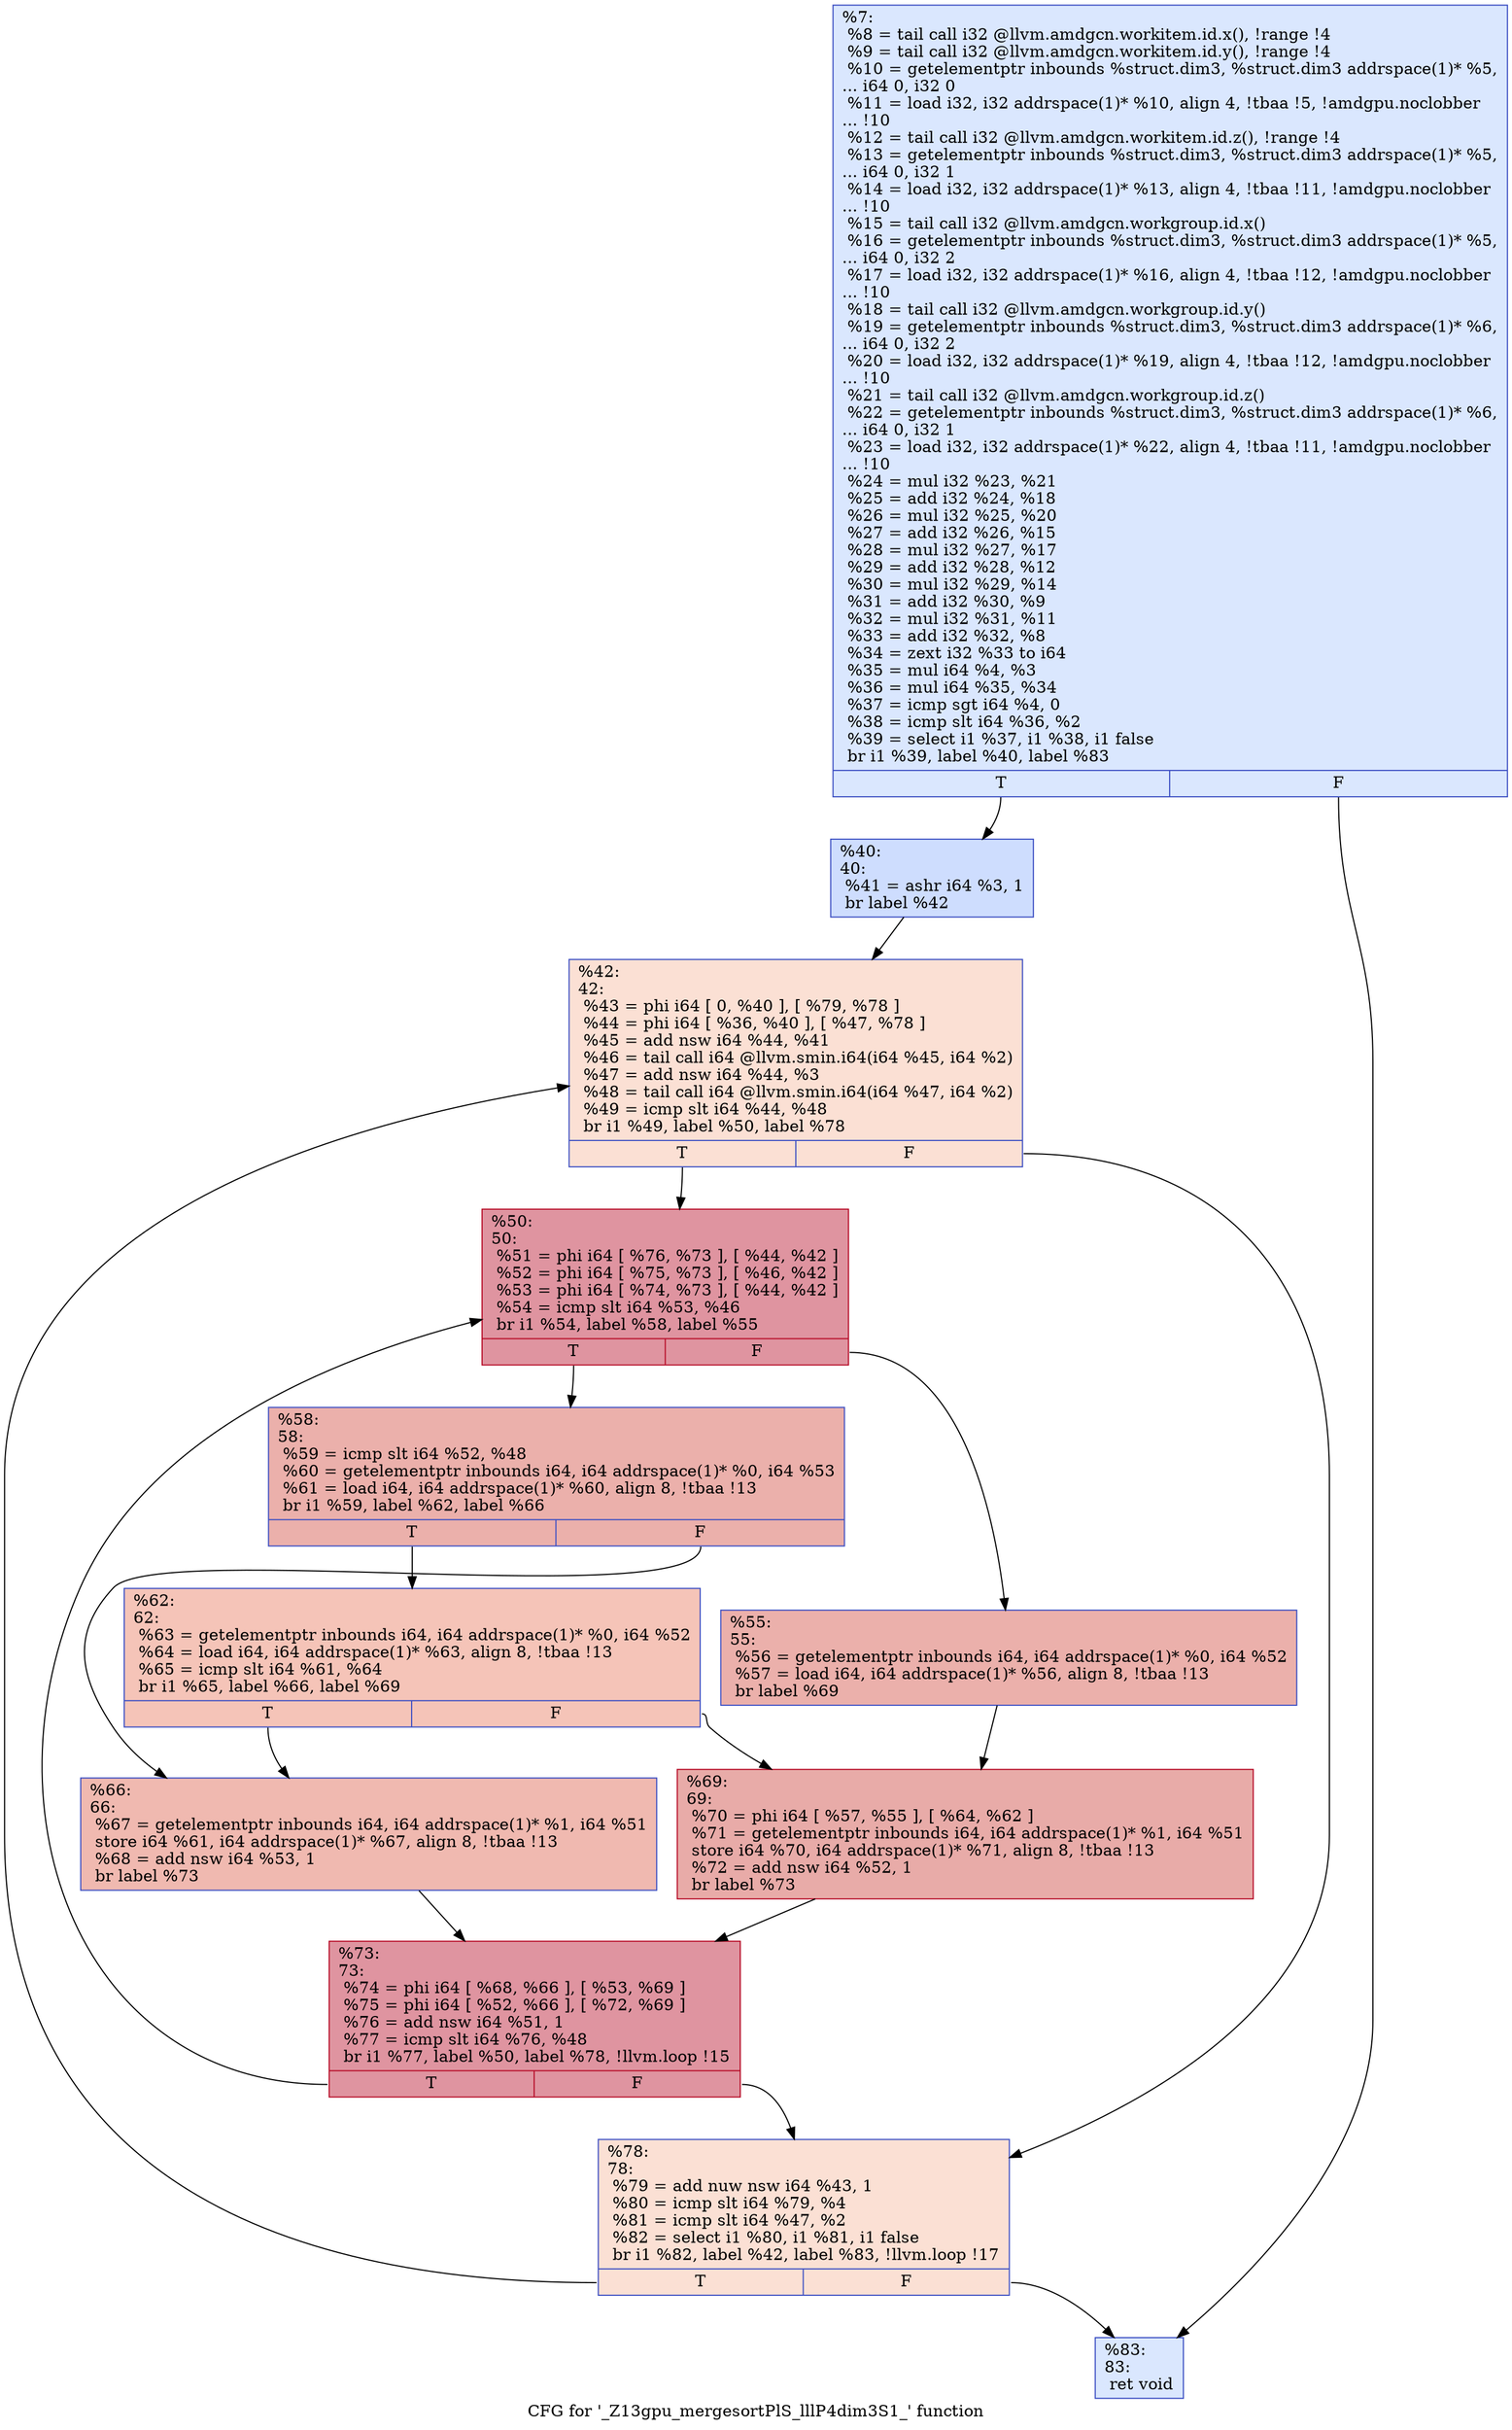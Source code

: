 digraph "CFG for '_Z13gpu_mergesortPlS_lllP4dim3S1_' function" {
	label="CFG for '_Z13gpu_mergesortPlS_lllP4dim3S1_' function";

	Node0x51ce9c0 [shape=record,color="#3d50c3ff", style=filled, fillcolor="#abc8fd70",label="{%7:\l  %8 = tail call i32 @llvm.amdgcn.workitem.id.x(), !range !4\l  %9 = tail call i32 @llvm.amdgcn.workitem.id.y(), !range !4\l  %10 = getelementptr inbounds %struct.dim3, %struct.dim3 addrspace(1)* %5,\l... i64 0, i32 0\l  %11 = load i32, i32 addrspace(1)* %10, align 4, !tbaa !5, !amdgpu.noclobber\l... !10\l  %12 = tail call i32 @llvm.amdgcn.workitem.id.z(), !range !4\l  %13 = getelementptr inbounds %struct.dim3, %struct.dim3 addrspace(1)* %5,\l... i64 0, i32 1\l  %14 = load i32, i32 addrspace(1)* %13, align 4, !tbaa !11, !amdgpu.noclobber\l... !10\l  %15 = tail call i32 @llvm.amdgcn.workgroup.id.x()\l  %16 = getelementptr inbounds %struct.dim3, %struct.dim3 addrspace(1)* %5,\l... i64 0, i32 2\l  %17 = load i32, i32 addrspace(1)* %16, align 4, !tbaa !12, !amdgpu.noclobber\l... !10\l  %18 = tail call i32 @llvm.amdgcn.workgroup.id.y()\l  %19 = getelementptr inbounds %struct.dim3, %struct.dim3 addrspace(1)* %6,\l... i64 0, i32 2\l  %20 = load i32, i32 addrspace(1)* %19, align 4, !tbaa !12, !amdgpu.noclobber\l... !10\l  %21 = tail call i32 @llvm.amdgcn.workgroup.id.z()\l  %22 = getelementptr inbounds %struct.dim3, %struct.dim3 addrspace(1)* %6,\l... i64 0, i32 1\l  %23 = load i32, i32 addrspace(1)* %22, align 4, !tbaa !11, !amdgpu.noclobber\l... !10\l  %24 = mul i32 %23, %21\l  %25 = add i32 %24, %18\l  %26 = mul i32 %25, %20\l  %27 = add i32 %26, %15\l  %28 = mul i32 %27, %17\l  %29 = add i32 %28, %12\l  %30 = mul i32 %29, %14\l  %31 = add i32 %30, %9\l  %32 = mul i32 %31, %11\l  %33 = add i32 %32, %8\l  %34 = zext i32 %33 to i64\l  %35 = mul i64 %4, %3\l  %36 = mul i64 %35, %34\l  %37 = icmp sgt i64 %4, 0\l  %38 = icmp slt i64 %36, %2\l  %39 = select i1 %37, i1 %38, i1 false\l  br i1 %39, label %40, label %83\l|{<s0>T|<s1>F}}"];
	Node0x51ce9c0:s0 -> Node0x51d6100;
	Node0x51ce9c0:s1 -> Node0x51d6190;
	Node0x51d6100 [shape=record,color="#3d50c3ff", style=filled, fillcolor="#8fb1fe70",label="{%40:\l40:                                               \l  %41 = ashr i64 %3, 1\l  br label %42\l}"];
	Node0x51d6100 -> Node0x51d6390;
	Node0x51d6390 [shape=record,color="#3d50c3ff", style=filled, fillcolor="#f7b99e70",label="{%42:\l42:                                               \l  %43 = phi i64 [ 0, %40 ], [ %79, %78 ]\l  %44 = phi i64 [ %36, %40 ], [ %47, %78 ]\l  %45 = add nsw i64 %44, %41\l  %46 = tail call i64 @llvm.smin.i64(i64 %45, i64 %2)\l  %47 = add nsw i64 %44, %3\l  %48 = tail call i64 @llvm.smin.i64(i64 %47, i64 %2)\l  %49 = icmp slt i64 %44, %48\l  br i1 %49, label %50, label %78\l|{<s0>T|<s1>F}}"];
	Node0x51d6390:s0 -> Node0x51d6be0;
	Node0x51d6390:s1 -> Node0x51d6480;
	Node0x51d6be0 [shape=record,color="#b70d28ff", style=filled, fillcolor="#b70d2870",label="{%50:\l50:                                               \l  %51 = phi i64 [ %76, %73 ], [ %44, %42 ]\l  %52 = phi i64 [ %75, %73 ], [ %46, %42 ]\l  %53 = phi i64 [ %74, %73 ], [ %44, %42 ]\l  %54 = icmp slt i64 %53, %46\l  br i1 %54, label %58, label %55\l|{<s0>T|<s1>F}}"];
	Node0x51d6be0:s0 -> Node0x51d70f0;
	Node0x51d6be0:s1 -> Node0x51d7180;
	Node0x51d7180 [shape=record,color="#3d50c3ff", style=filled, fillcolor="#d24b4070",label="{%55:\l55:                                               \l  %56 = getelementptr inbounds i64, i64 addrspace(1)* %0, i64 %52\l  %57 = load i64, i64 addrspace(1)* %56, align 8, !tbaa !13\l  br label %69\l}"];
	Node0x51d7180 -> Node0x51d7500;
	Node0x51d70f0 [shape=record,color="#3d50c3ff", style=filled, fillcolor="#d24b4070",label="{%58:\l58:                                               \l  %59 = icmp slt i64 %52, %48\l  %60 = getelementptr inbounds i64, i64 addrspace(1)* %0, i64 %53\l  %61 = load i64, i64 addrspace(1)* %60, align 8, !tbaa !13\l  br i1 %59, label %62, label %66\l|{<s0>T|<s1>F}}"];
	Node0x51d70f0:s0 -> Node0x51d7db0;
	Node0x51d70f0:s1 -> Node0x51d7e00;
	Node0x51d7db0 [shape=record,color="#3d50c3ff", style=filled, fillcolor="#e97a5f70",label="{%62:\l62:                                               \l  %63 = getelementptr inbounds i64, i64 addrspace(1)* %0, i64 %52\l  %64 = load i64, i64 addrspace(1)* %63, align 8, !tbaa !13\l  %65 = icmp slt i64 %61, %64\l  br i1 %65, label %66, label %69\l|{<s0>T|<s1>F}}"];
	Node0x51d7db0:s0 -> Node0x51d7e00;
	Node0x51d7db0:s1 -> Node0x51d7500;
	Node0x51d7e00 [shape=record,color="#3d50c3ff", style=filled, fillcolor="#de614d70",label="{%66:\l66:                                               \l  %67 = getelementptr inbounds i64, i64 addrspace(1)* %1, i64 %51\l  store i64 %61, i64 addrspace(1)* %67, align 8, !tbaa !13\l  %68 = add nsw i64 %53, 1\l  br label %73\l}"];
	Node0x51d7e00 -> Node0x51d6ce0;
	Node0x51d7500 [shape=record,color="#b70d28ff", style=filled, fillcolor="#cc403a70",label="{%69:\l69:                                               \l  %70 = phi i64 [ %57, %55 ], [ %64, %62 ]\l  %71 = getelementptr inbounds i64, i64 addrspace(1)* %1, i64 %51\l  store i64 %70, i64 addrspace(1)* %71, align 8, !tbaa !13\l  %72 = add nsw i64 %52, 1\l  br label %73\l}"];
	Node0x51d7500 -> Node0x51d6ce0;
	Node0x51d6ce0 [shape=record,color="#b70d28ff", style=filled, fillcolor="#b70d2870",label="{%73:\l73:                                               \l  %74 = phi i64 [ %68, %66 ], [ %53, %69 ]\l  %75 = phi i64 [ %52, %66 ], [ %72, %69 ]\l  %76 = add nsw i64 %51, 1\l  %77 = icmp slt i64 %76, %48\l  br i1 %77, label %50, label %78, !llvm.loop !15\l|{<s0>T|<s1>F}}"];
	Node0x51d6ce0:s0 -> Node0x51d6be0;
	Node0x51d6ce0:s1 -> Node0x51d6480;
	Node0x51d6480 [shape=record,color="#3d50c3ff", style=filled, fillcolor="#f7b99e70",label="{%78:\l78:                                               \l  %79 = add nuw nsw i64 %43, 1\l  %80 = icmp slt i64 %79, %4\l  %81 = icmp slt i64 %47, %2\l  %82 = select i1 %80, i1 %81, i1 false\l  br i1 %82, label %42, label %83, !llvm.loop !17\l|{<s0>T|<s1>F}}"];
	Node0x51d6480:s0 -> Node0x51d6390;
	Node0x51d6480:s1 -> Node0x51d6190;
	Node0x51d6190 [shape=record,color="#3d50c3ff", style=filled, fillcolor="#abc8fd70",label="{%83:\l83:                                               \l  ret void\l}"];
}
